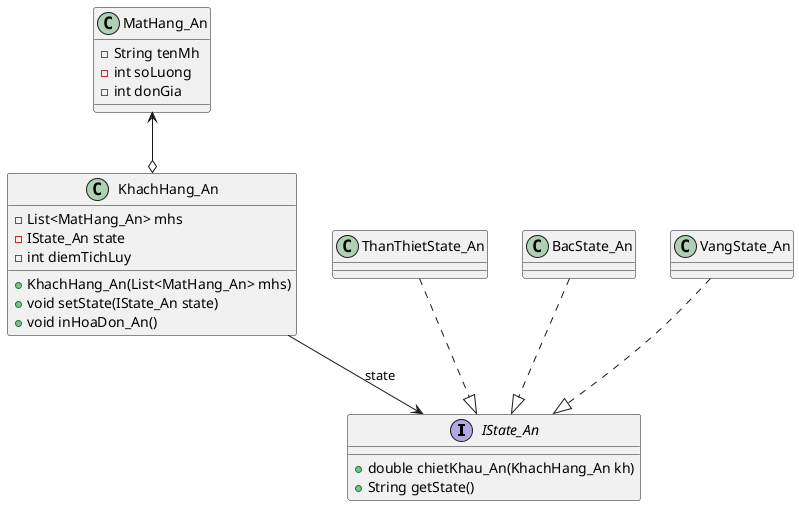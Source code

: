 @startuml
'https://plantuml.com/sequence-diagram

interface IState_An{
    + double chietKhau_An(KhachHang_An kh)
    + String getState()
}

class KhachHang_An{
    - List<MatHang_An> mhs
    - IState_An state
    - int diemTichLuy
    + KhachHang_An(List<MatHang_An> mhs)
    + void setState(IState_An state)
    + void inHoaDon_An()
}

class ThanThietState_An

class BacState_An

class VangState_An

class MatHang_An{
    - String tenMh
    - int soLuong
    - int donGia
}

ThanThietState_An ..|> IState_An
VangState_An ..|> IState_An
BacState_An ..|> IState_An
KhachHang_An --> IState_An: state
MatHang_An <--o KhachHang_An

@enduml